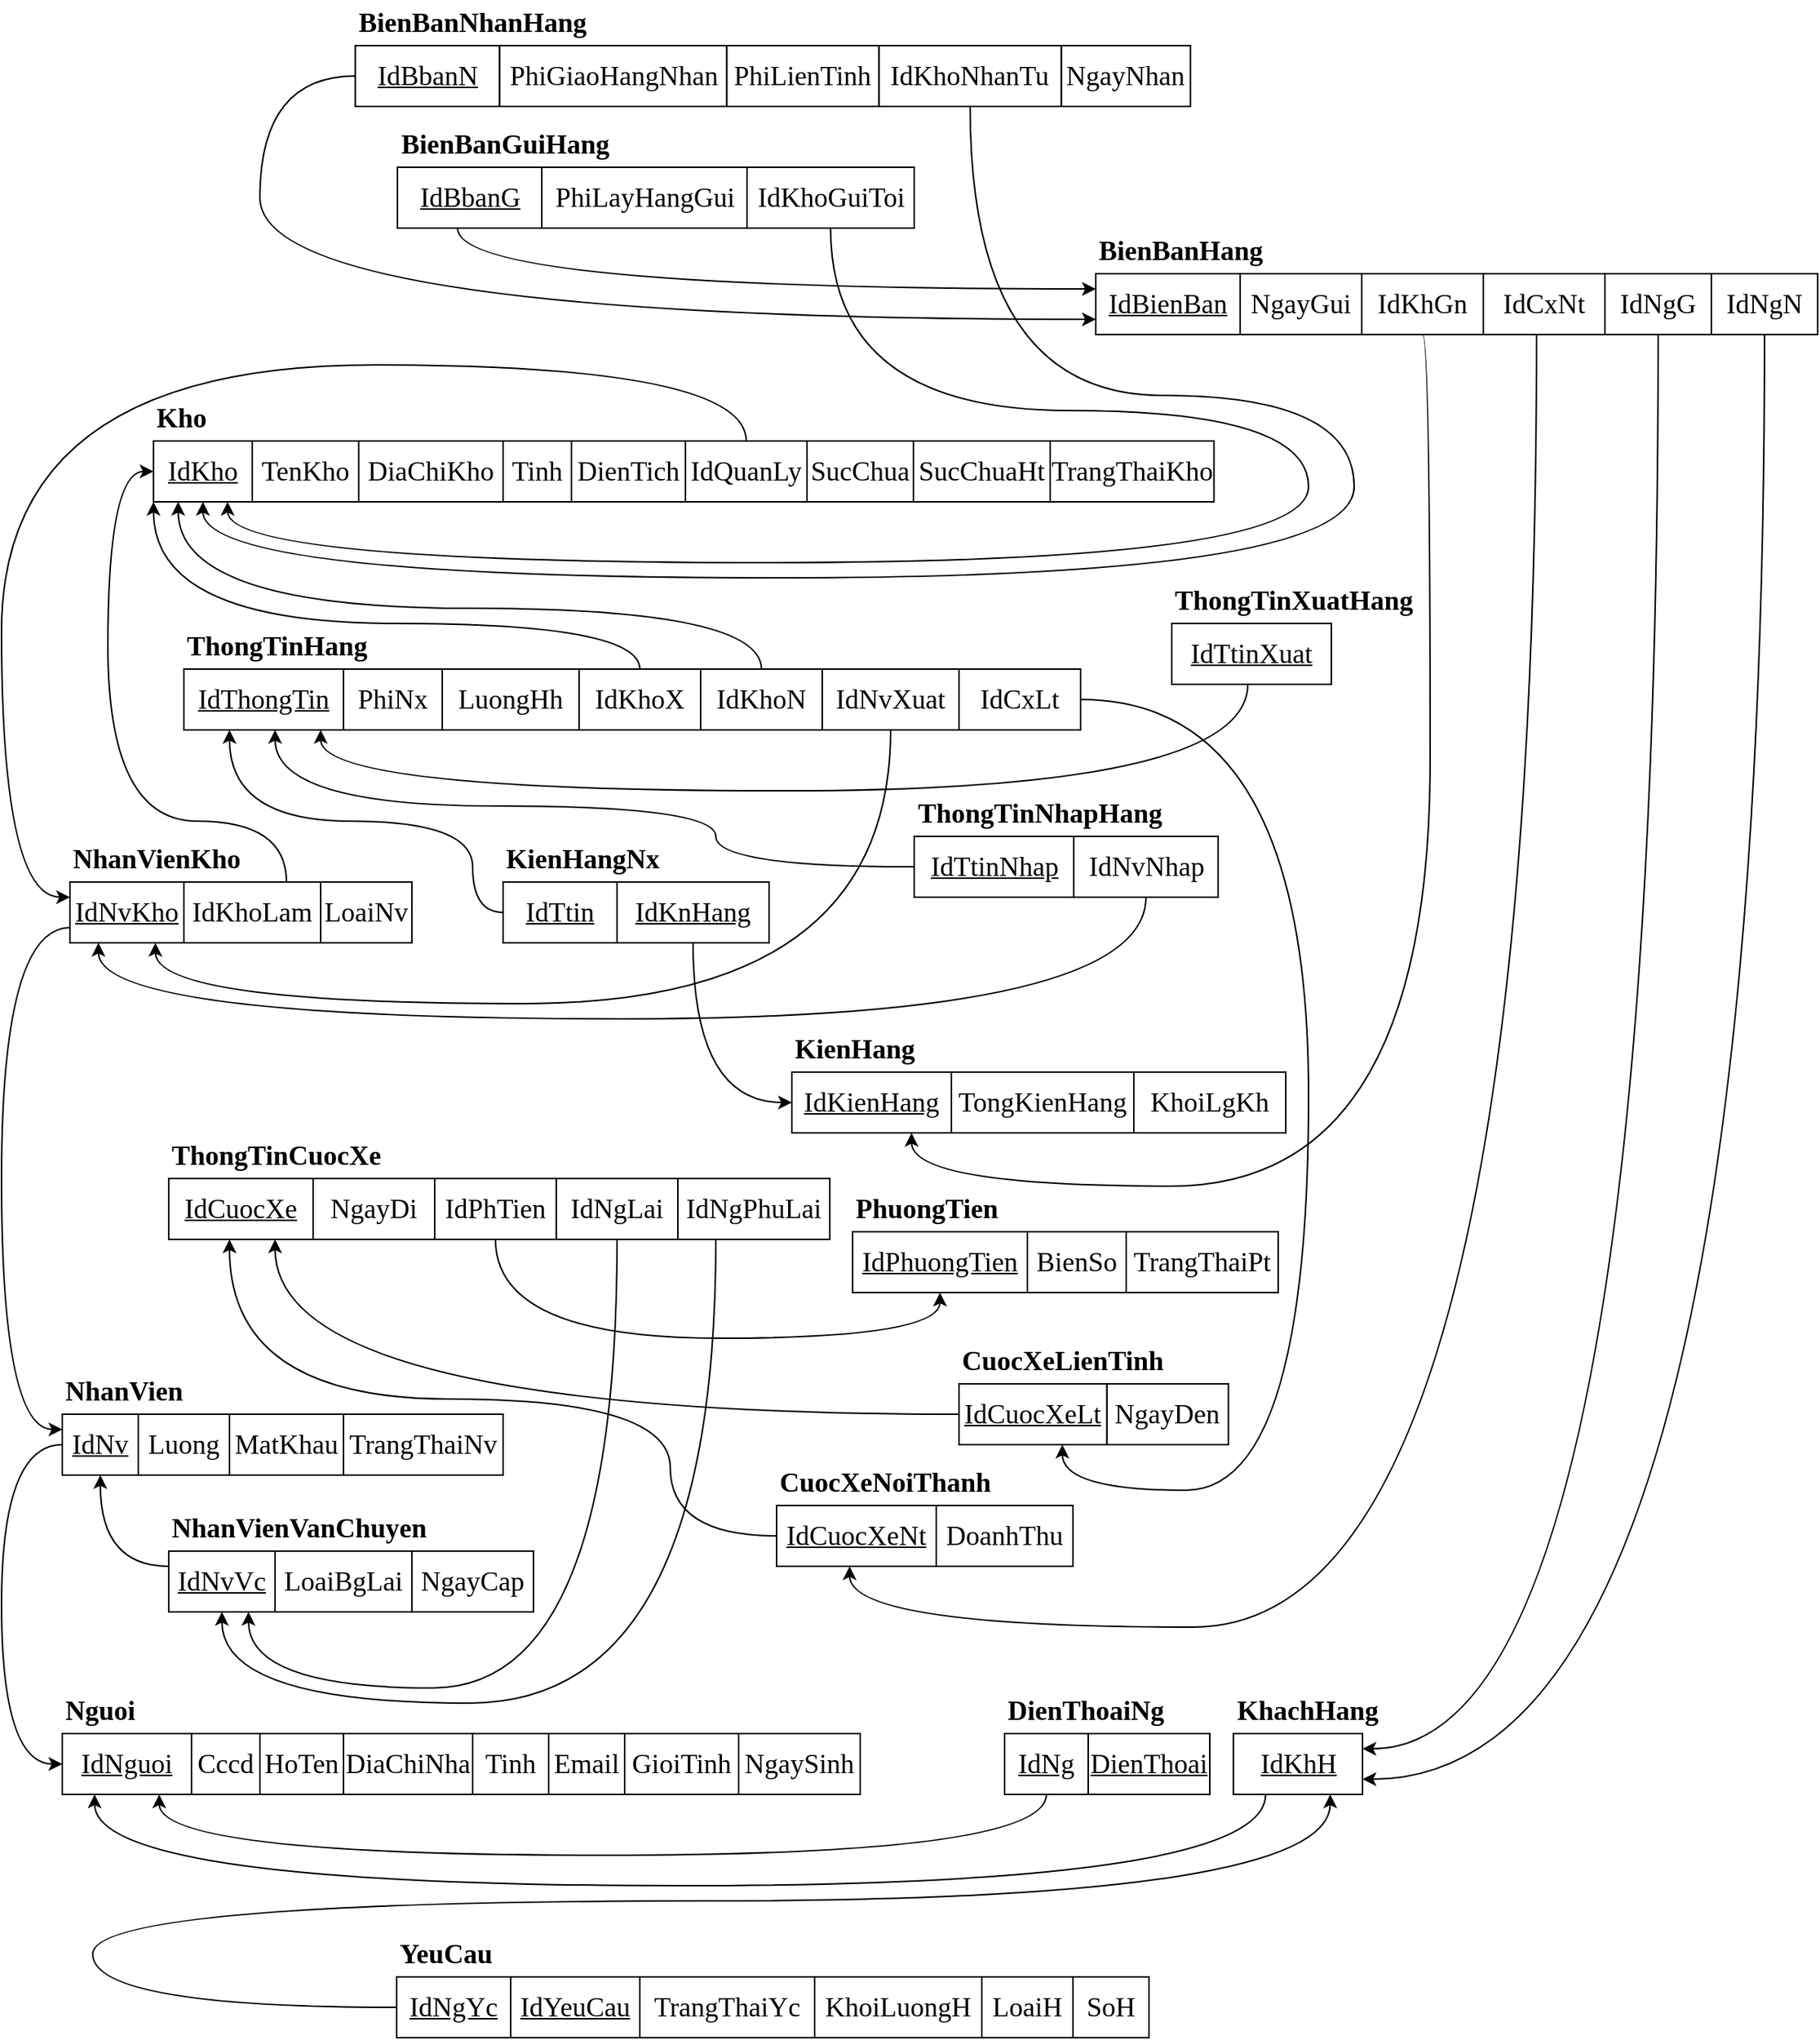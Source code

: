<mxfile version="13.9.9" type="device"><diagram id="0MeKRXljmiEmmWWkS0ga" name="Page-1"><mxGraphModel dx="1902" dy="1747" grid="1" gridSize="10" guides="1" tooltips="1" connect="1" arrows="1" fold="1" page="1" pageScale="1" pageWidth="850" pageHeight="1100" math="0" shadow="0"><root><mxCell id="0"/><mxCell id="1" parent="0"/><mxCell id="jHR1M_GX5gelSpeZ90re-115" style="edgeStyle=orthogonalEdgeStyle;curved=1;rounded=0;orthogonalLoop=1;jettySize=auto;html=1;entryX=0;entryY=1;entryDx=0;entryDy=0;fontFamily=Times New Roman;fontSize=18;" parent="1" source="Xg8bgMSs_ddoiKpxAGM7-32" target="jHR1M_GX5gelSpeZ90re-2" edge="1"><mxGeometry relative="1" as="geometry"><Array as="points"><mxPoint x="-380" y="280"/><mxPoint x="-700" y="280"/></Array></mxGeometry></mxCell><mxCell id="jHR1M_GX5gelSpeZ90re-116" style="edgeStyle=orthogonalEdgeStyle;curved=1;rounded=0;orthogonalLoop=1;jettySize=auto;html=1;entryX=0.25;entryY=1;entryDx=0;entryDy=0;fontFamily=Times New Roman;fontSize=18;" parent="1" source="Xg8bgMSs_ddoiKpxAGM7-34" target="jHR1M_GX5gelSpeZ90re-2" edge="1"><mxGeometry relative="1" as="geometry"><Array as="points"><mxPoint x="-300" y="270"/><mxPoint x="-684" y="270"/></Array></mxGeometry></mxCell><mxCell id="jHR1M_GX5gelSpeZ90re-147" style="edgeStyle=orthogonalEdgeStyle;curved=1;rounded=0;orthogonalLoop=1;jettySize=auto;html=1;exitX=0.5;exitY=1;exitDx=0;exitDy=0;entryX=0.5;entryY=1;entryDx=0;entryDy=0;fontFamily=Times New Roman;fontSize=18;" parent="1" source="jHR1M_GX5gelSpeZ90re-32" target="jHR1M_GX5gelSpeZ90re-36" edge="1"><mxGeometry relative="1" as="geometry"><Array as="points"><mxPoint x="-475" y="750"/><mxPoint x="-182" y="750"/></Array></mxGeometry></mxCell><mxCell id="jHR1M_GX5gelSpeZ90re-148" style="edgeStyle=orthogonalEdgeStyle;curved=1;rounded=0;orthogonalLoop=1;jettySize=auto;html=1;exitX=0.5;exitY=1;exitDx=0;exitDy=0;entryX=0.75;entryY=1;entryDx=0;entryDy=0;fontFamily=Times New Roman;fontSize=18;" parent="1" source="jHR1M_GX5gelSpeZ90re-33" target="jHR1M_GX5gelSpeZ90re-65" edge="1"><mxGeometry relative="1" as="geometry"><Array as="points"><mxPoint x="-395" y="980"/><mxPoint x="-637" y="980"/></Array></mxGeometry></mxCell><mxCell id="jHR1M_GX5gelSpeZ90re-150" style="edgeStyle=orthogonalEdgeStyle;curved=1;rounded=0;orthogonalLoop=1;jettySize=auto;html=1;exitX=0.25;exitY=1;exitDx=0;exitDy=0;entryX=0.5;entryY=1;entryDx=0;entryDy=0;fontFamily=Times New Roman;fontSize=18;" parent="1" source="jHR1M_GX5gelSpeZ90re-35" target="jHR1M_GX5gelSpeZ90re-65" edge="1"><mxGeometry relative="1" as="geometry"><Array as="points"><mxPoint x="-330" y="990"/><mxPoint x="-655" y="990"/></Array></mxGeometry></mxCell><mxCell id="jHR1M_GX5gelSpeZ90re-114" style="edgeStyle=orthogonalEdgeStyle;curved=1;rounded=0;orthogonalLoop=1;jettySize=auto;html=1;exitX=0.25;exitY=1;exitDx=0;exitDy=0;entryX=0.25;entryY=1;entryDx=0;entryDy=0;fontFamily=Times New Roman;fontSize=18;" parent="1" source="jHR1M_GX5gelSpeZ90re-51" target="jHR1M_GX5gelSpeZ90re-43" edge="1"><mxGeometry relative="1" as="geometry"><Array as="points"><mxPoint x="32" y="1110"/><mxPoint x="-739" y="1110"/></Array></mxGeometry></mxCell><mxCell id="jHR1M_GX5gelSpeZ90re-113" style="edgeStyle=orthogonalEdgeStyle;curved=1;rounded=0;orthogonalLoop=1;jettySize=auto;html=1;exitX=0;exitY=0.5;exitDx=0;exitDy=0;entryX=0;entryY=0.5;entryDx=0;entryDy=0;fontFamily=Times New Roman;fontSize=18;" parent="1" source="jHR1M_GX5gelSpeZ90re-58" target="jHR1M_GX5gelSpeZ90re-43" edge="1"><mxGeometry relative="1" as="geometry"><Array as="points"><mxPoint x="-800" y="820"/><mxPoint x="-800" y="1030"/></Array></mxGeometry></mxCell><mxCell id="jHR1M_GX5gelSpeZ90re-112" style="edgeStyle=orthogonalEdgeStyle;curved=1;rounded=0;orthogonalLoop=1;jettySize=auto;html=1;exitX=0;exitY=0.25;exitDx=0;exitDy=0;entryX=0.5;entryY=1;entryDx=0;entryDy=0;fontFamily=Times New Roman;fontSize=18;" parent="1" source="jHR1M_GX5gelSpeZ90re-65" target="jHR1M_GX5gelSpeZ90re-58" edge="1"><mxGeometry relative="1" as="geometry"/></mxCell><mxCell id="jHR1M_GX5gelSpeZ90re-111" style="edgeStyle=orthogonalEdgeStyle;curved=1;rounded=0;orthogonalLoop=1;jettySize=auto;html=1;exitX=0;exitY=0.75;exitDx=0;exitDy=0;entryX=0;entryY=0.25;entryDx=0;entryDy=0;fontFamily=Times New Roman;fontSize=18;" parent="1" source="jHR1M_GX5gelSpeZ90re-72" target="jHR1M_GX5gelSpeZ90re-58" edge="1"><mxGeometry relative="1" as="geometry"><Array as="points"><mxPoint x="-800" y="480"/><mxPoint x="-800" y="810"/></Array></mxGeometry></mxCell><mxCell id="jHR1M_GX5gelSpeZ90re-132" style="edgeStyle=orthogonalEdgeStyle;curved=1;rounded=0;orthogonalLoop=1;jettySize=auto;html=1;exitX=0.75;exitY=0;exitDx=0;exitDy=0;entryX=0;entryY=0.5;entryDx=0;entryDy=0;fontFamily=Times New Roman;fontSize=18;" parent="1" source="jHR1M_GX5gelSpeZ90re-73" target="jHR1M_GX5gelSpeZ90re-2" edge="1"><mxGeometry relative="1" as="geometry"><Array as="points"><mxPoint x="-612" y="410"/><mxPoint x="-730" y="410"/><mxPoint x="-730" y="180"/></Array></mxGeometry></mxCell><mxCell id="jHR1M_GX5gelSpeZ90re-110" style="edgeStyle=orthogonalEdgeStyle;curved=1;rounded=0;orthogonalLoop=1;jettySize=auto;html=1;fontFamily=Times New Roman;fontSize=18;" parent="1" source="jHR1M_GX5gelSpeZ90re-79" target="jHR1M_GX5gelSpeZ90re-29" edge="1"><mxGeometry relative="1" as="geometry"><Array as="points"><mxPoint x="-620" y="800"/></Array></mxGeometry></mxCell><mxCell id="jHR1M_GX5gelSpeZ90re-109" style="edgeStyle=orthogonalEdgeStyle;curved=1;rounded=0;orthogonalLoop=1;jettySize=auto;html=1;fontFamily=Times New Roman;fontSize=18;" parent="1" source="jHR1M_GX5gelSpeZ90re-86" target="jHR1M_GX5gelSpeZ90re-29" edge="1"><mxGeometry relative="1" as="geometry"><Array as="points"><mxPoint x="-360" y="880"/><mxPoint x="-360" y="790"/><mxPoint x="-650" y="790"/></Array><mxPoint x="-300" y="850" as="sourcePoint"/></mxGeometry></mxCell><mxCell id="jHR1M_GX5gelSpeZ90re-107" style="edgeStyle=orthogonalEdgeStyle;rounded=0;orthogonalLoop=1;jettySize=auto;html=1;entryX=0.75;entryY=1;entryDx=0;entryDy=0;fontFamily=Times New Roman;fontSize=18;exitX=0;exitY=0.5;exitDx=0;exitDy=0;curved=1;" parent="1" source="jHR1M_GX5gelSpeZ90re-93" target="jHR1M_GX5gelSpeZ90re-51" edge="1"><mxGeometry relative="1" as="geometry"><Array as="points"><mxPoint x="-740" y="1190"/><mxPoint x="-740" y="1120"/><mxPoint x="74" y="1120"/></Array></mxGeometry></mxCell><mxCell id="jHR1M_GX5gelSpeZ90re-119" style="edgeStyle=orthogonalEdgeStyle;curved=1;rounded=0;orthogonalLoop=1;jettySize=auto;html=1;fontFamily=Times New Roman;fontSize=18;entryX=0.75;entryY=1;entryDx=0;entryDy=0;" parent="1" source="Xg8bgMSs_ddoiKpxAGM7-35" target="jHR1M_GX5gelSpeZ90re-72" edge="1"><mxGeometry relative="1" as="geometry"><mxPoint x="-680" y="1340" as="targetPoint"/><Array as="points"><mxPoint x="-215" y="530"/><mxPoint x="-699" y="530"/></Array></mxGeometry></mxCell><mxCell id="jHR1M_GX5gelSpeZ90re-120" style="edgeStyle=orthogonalEdgeStyle;curved=1;rounded=0;orthogonalLoop=1;jettySize=auto;html=1;entryX=0.25;entryY=1;entryDx=0;entryDy=0;fontFamily=Times New Roman;fontSize=18;" parent="1" source="Xg8bgMSs_ddoiKpxAGM7-45" target="jHR1M_GX5gelSpeZ90re-72" edge="1"><mxGeometry relative="1" as="geometry"><Array as="points"><mxPoint x="-47" y="540"/><mxPoint x="-736" y="540"/></Array></mxGeometry></mxCell><mxCell id="jHR1M_GX5gelSpeZ90re-124" style="edgeStyle=orthogonalEdgeStyle;curved=1;rounded=0;orthogonalLoop=1;jettySize=auto;html=1;fontFamily=Times New Roman;fontSize=18;" parent="1" source="Xg8bgMSs_ddoiKpxAGM7-37" target="jHR1M_GX5gelSpeZ90re-79" edge="1"><mxGeometry relative="1" as="geometry"><Array as="points"><mxPoint x="60" y="330"/><mxPoint x="60" y="850"/><mxPoint x="-102" y="850"/></Array></mxGeometry></mxCell><mxCell id="jHR1M_GX5gelSpeZ90re-130" style="edgeStyle=orthogonalEdgeStyle;rounded=0;orthogonalLoop=1;jettySize=auto;html=1;entryX=0;entryY=0.25;entryDx=0;entryDy=0;fontFamily=Times New Roman;fontSize=18;curved=1;exitX=0.5;exitY=0;exitDx=0;exitDy=0;" parent="1" source="jHR1M_GX5gelSpeZ90re-129" target="jHR1M_GX5gelSpeZ90re-72" edge="1"><mxGeometry relative="1" as="geometry"><Array as="points"><mxPoint x="-310" y="110"/><mxPoint x="-800" y="110"/><mxPoint x="-800" y="460"/></Array></mxGeometry></mxCell><mxCell id="jHR1M_GX5gelSpeZ90re-135" style="edgeStyle=orthogonalEdgeStyle;curved=1;rounded=0;orthogonalLoop=1;jettySize=auto;html=1;entryX=0.75;entryY=1;entryDx=0;entryDy=0;fontFamily=Times New Roman;fontSize=18;" parent="1" source="Xg8bgMSs_ddoiKpxAGM7-9" target="jHR1M_GX5gelSpeZ90re-2" edge="1"><mxGeometry relative="1" as="geometry"><Array as="points"><mxPoint x="-254" y="140"/><mxPoint x="60" y="140"/><mxPoint x="60" y="240"/><mxPoint x="-651" y="240"/></Array><mxPoint x="-130" y="80" as="sourcePoint"/></mxGeometry></mxCell><mxCell id="jHR1M_GX5gelSpeZ90re-136" style="edgeStyle=orthogonalEdgeStyle;curved=1;rounded=0;orthogonalLoop=1;jettySize=auto;html=1;entryX=0.5;entryY=1;entryDx=0;entryDy=0;fontFamily=Times New Roman;fontSize=18;" parent="1" source="Xg8bgMSs_ddoiKpxAGM7-19" target="jHR1M_GX5gelSpeZ90re-2" edge="1"><mxGeometry relative="1" as="geometry"><Array as="points"><mxPoint x="-163" y="130"/><mxPoint x="90" y="130"/><mxPoint x="90" y="250"/><mxPoint x="-667" y="250"/></Array><mxPoint x="-15" y="80" as="sourcePoint"/></mxGeometry></mxCell><mxCell id="jHR1M_GX5gelSpeZ90re-141" style="edgeStyle=orthogonalEdgeStyle;curved=1;rounded=0;orthogonalLoop=1;jettySize=auto;html=1;entryX=1;entryY=0.25;entryDx=0;entryDy=0;fontFamily=Times New Roman;fontSize=18;" parent="1" source="jHR1M_GX5gelSpeZ90re-137" target="jHR1M_GX5gelSpeZ90re-51" edge="1"><mxGeometry relative="1" as="geometry"><Array as="points"><mxPoint x="290" y="1020"/></Array></mxGeometry></mxCell><mxCell id="jHR1M_GX5gelSpeZ90re-142" style="edgeStyle=orthogonalEdgeStyle;curved=1;rounded=0;orthogonalLoop=1;jettySize=auto;html=1;entryX=1;entryY=0.75;entryDx=0;entryDy=0;fontFamily=Times New Roman;fontSize=18;" parent="1" source="jHR1M_GX5gelSpeZ90re-138" target="jHR1M_GX5gelSpeZ90re-51" edge="1"><mxGeometry relative="1" as="geometry"><Array as="points"><mxPoint x="360" y="1040"/></Array></mxGeometry></mxCell><mxCell id="jHR1M_GX5gelSpeZ90re-143" style="edgeStyle=orthogonalEdgeStyle;curved=1;rounded=0;orthogonalLoop=1;jettySize=auto;html=1;entryX=0.75;entryY=1;entryDx=0;entryDy=0;fontFamily=Times New Roman;fontSize=18;exitX=0.5;exitY=1;exitDx=0;exitDy=0;" parent="1" source="jHR1M_GX5gelSpeZ90re-140" target="jHR1M_GX5gelSpeZ90re-22" edge="1"><mxGeometry relative="1" as="geometry"><Array as="points"><mxPoint x="140" y="90"/><mxPoint x="140" y="650"/><mxPoint x="-201" y="650"/></Array></mxGeometry></mxCell><mxCell id="jHR1M_GX5gelSpeZ90re-145" style="edgeStyle=orthogonalEdgeStyle;curved=1;rounded=0;orthogonalLoop=1;jettySize=auto;html=1;fontFamily=Times New Roman;fontSize=18;" parent="1" source="jHR1M_GX5gelSpeZ90re-144" target="jHR1M_GX5gelSpeZ90re-86" edge="1"><mxGeometry relative="1" as="geometry"><Array as="points"><mxPoint x="210" y="940"/><mxPoint x="-242" y="940"/></Array></mxGeometry></mxCell><mxCell id="jHR1M_GX5gelSpeZ90re-154" value="" style="group" parent="1" vertex="1" connectable="0"><mxGeometry x="10.5" y="980" width="110" height="70" as="geometry"/></mxCell><mxCell id="jHR1M_GX5gelSpeZ90re-51" value="IdKhH" style="rounded=0;whiteSpace=wrap;html=1;fontFamily=Times New Roman;fontSize=18;fontStyle=4" parent="jHR1M_GX5gelSpeZ90re-154" vertex="1"><mxGeometry y="30" width="85" height="40" as="geometry"/></mxCell><mxCell id="jHR1M_GX5gelSpeZ90re-56" value="KhachHang" style="text;html=1;align=left;verticalAlign=middle;resizable=0;points=[];autosize=1;fontSize=18;fontFamily=Times New Roman;fontStyle=1" parent="jHR1M_GX5gelSpeZ90re-154" vertex="1"><mxGeometry width="110" height="30" as="geometry"/></mxCell><mxCell id="jHR1M_GX5gelSpeZ90re-157" value="" style="group" parent="1" vertex="1" connectable="0"><mxGeometry x="-540" y="1140" width="495" height="70" as="geometry"/></mxCell><mxCell id="jHR1M_GX5gelSpeZ90re-93" value="IdNgYc" style="rounded=0;whiteSpace=wrap;html=1;fontFamily=Times New Roman;fontSize=18;fontStyle=4" parent="jHR1M_GX5gelSpeZ90re-157" vertex="1"><mxGeometry y="30" width="75" height="40" as="geometry"/></mxCell><mxCell id="jHR1M_GX5gelSpeZ90re-94" value="IdYeuCau" style="rounded=0;whiteSpace=wrap;html=1;fontFamily=Times New Roman;fontSize=18;fontStyle=4" parent="jHR1M_GX5gelSpeZ90re-157" vertex="1"><mxGeometry x="75" y="30" width="85" height="40" as="geometry"/></mxCell><mxCell id="jHR1M_GX5gelSpeZ90re-95" value="TrangThaiYc" style="rounded=0;whiteSpace=wrap;html=1;fontFamily=Times New Roman;fontSize=18;" parent="jHR1M_GX5gelSpeZ90re-157" vertex="1"><mxGeometry x="160" y="30" width="115" height="40" as="geometry"/></mxCell><mxCell id="jHR1M_GX5gelSpeZ90re-96" value="KhoiLuongH" style="rounded=0;whiteSpace=wrap;html=1;fontFamily=Times New Roman;fontSize=18;" parent="jHR1M_GX5gelSpeZ90re-157" vertex="1"><mxGeometry x="275" y="30" width="110" height="40" as="geometry"/></mxCell><mxCell id="jHR1M_GX5gelSpeZ90re-97" value="LoaiH" style="rounded=0;whiteSpace=wrap;html=1;fontFamily=Times New Roman;fontSize=18;" parent="jHR1M_GX5gelSpeZ90re-157" vertex="1"><mxGeometry x="385" y="30" width="60" height="40" as="geometry"/></mxCell><mxCell id="jHR1M_GX5gelSpeZ90re-98" value="YeuCau" style="text;html=1;align=left;verticalAlign=middle;resizable=0;points=[];autosize=1;fontSize=18;fontFamily=Times New Roman;fontStyle=1" parent="jHR1M_GX5gelSpeZ90re-157" vertex="1"><mxGeometry width="80" height="30" as="geometry"/></mxCell><mxCell id="jHR1M_GX5gelSpeZ90re-99" value="SoH" style="rounded=0;whiteSpace=wrap;html=1;fontFamily=Times New Roman;fontSize=18;" parent="jHR1M_GX5gelSpeZ90re-157" vertex="1"><mxGeometry x="445" y="30" width="50" height="40" as="geometry"/></mxCell><mxCell id="jHR1M_GX5gelSpeZ90re-168" value="" style="group" parent="1" vertex="1" connectable="0"><mxGeometry x="-280" y="545" width="325" height="70" as="geometry"/></mxCell><mxCell id="jHR1M_GX5gelSpeZ90re-22" value="IdKienHang" style="rounded=0;whiteSpace=wrap;html=1;fontFamily=Times New Roman;fontSize=18;fontStyle=4" parent="jHR1M_GX5gelSpeZ90re-168" vertex="1"><mxGeometry y="30" width="105" height="40" as="geometry"/></mxCell><mxCell id="jHR1M_GX5gelSpeZ90re-23" value="TongKienHang" style="rounded=0;whiteSpace=wrap;html=1;fontFamily=Times New Roman;fontSize=18;" parent="jHR1M_GX5gelSpeZ90re-168" vertex="1"><mxGeometry x="105" y="30" width="120" height="40" as="geometry"/></mxCell><mxCell id="jHR1M_GX5gelSpeZ90re-24" value="KhoiLgKh" style="rounded=0;whiteSpace=wrap;html=1;fontFamily=Times New Roman;fontSize=18;" parent="jHR1M_GX5gelSpeZ90re-168" vertex="1"><mxGeometry x="225" y="30" width="100" height="40" as="geometry"/></mxCell><mxCell id="jHR1M_GX5gelSpeZ90re-27" value="KienHang" style="text;html=1;align=left;verticalAlign=middle;resizable=0;points=[];autosize=1;fontSize=18;fontFamily=Times New Roman;fontStyle=1" parent="jHR1M_GX5gelSpeZ90re-168" vertex="1"><mxGeometry width="90" height="30" as="geometry"/></mxCell><mxCell id="jHR1M_GX5gelSpeZ90re-170" value="" style="group;fontStyle=0" parent="1" vertex="1" connectable="0"><mxGeometry x="-470" y="420" width="175" height="70" as="geometry"/></mxCell><mxCell id="jHR1M_GX5gelSpeZ90re-171" value="IdTtin" style="rounded=0;whiteSpace=wrap;html=1;fontFamily=Times New Roman;fontSize=18;fontStyle=4" parent="jHR1M_GX5gelSpeZ90re-170" vertex="1"><mxGeometry y="30" width="75" height="40" as="geometry"/></mxCell><mxCell id="jHR1M_GX5gelSpeZ90re-172" value="IdKnHang" style="rounded=0;whiteSpace=wrap;html=1;fontFamily=Times New Roman;fontSize=18;fontStyle=4" parent="jHR1M_GX5gelSpeZ90re-170" vertex="1"><mxGeometry x="75" y="30" width="100" height="40" as="geometry"/></mxCell><mxCell id="jHR1M_GX5gelSpeZ90re-173" value="KienHangNx" style="text;html=1;align=left;verticalAlign=middle;resizable=0;points=[];autosize=1;fontSize=18;fontFamily=Times New Roman;fontStyle=1" parent="jHR1M_GX5gelSpeZ90re-170" vertex="1"><mxGeometry width="120" height="30" as="geometry"/></mxCell><mxCell id="jHR1M_GX5gelSpeZ90re-174" style="edgeStyle=orthogonalEdgeStyle;curved=1;rounded=0;orthogonalLoop=1;jettySize=auto;html=1;exitX=0;exitY=0.5;exitDx=0;exitDy=0;fontFamily=Times New Roman;fontSize=18;" parent="1" source="jHR1M_GX5gelSpeZ90re-171" target="Xg8bgMSs_ddoiKpxAGM7-28" edge="1"><mxGeometry relative="1" as="geometry"><Array as="points"><mxPoint x="-490" y="470"/><mxPoint x="-490" y="410"/><mxPoint x="-650" y="410"/></Array></mxGeometry></mxCell><mxCell id="jHR1M_GX5gelSpeZ90re-175" style="edgeStyle=orthogonalEdgeStyle;curved=1;rounded=0;orthogonalLoop=1;jettySize=auto;html=1;exitX=0.5;exitY=1;exitDx=0;exitDy=0;entryX=0;entryY=0.5;entryDx=0;entryDy=0;fontFamily=Times New Roman;fontSize=18;" parent="1" source="jHR1M_GX5gelSpeZ90re-172" target="jHR1M_GX5gelSpeZ90re-22" edge="1"><mxGeometry relative="1" as="geometry"><Array as="points"><mxPoint x="-345" y="595"/></Array></mxGeometry></mxCell><mxCell id="jHR1M_GX5gelSpeZ90re-180" style="edgeStyle=orthogonalEdgeStyle;curved=1;rounded=0;orthogonalLoop=1;jettySize=auto;html=1;exitX=0.5;exitY=1;exitDx=0;exitDy=0;entryX=0.75;entryY=1;entryDx=0;entryDy=0;fontFamily=Times New Roman;fontSize=18;" parent="1" source="jHR1M_GX5gelSpeZ90re-177" target="jHR1M_GX5gelSpeZ90re-43" edge="1"><mxGeometry relative="1" as="geometry"><Array as="points"><mxPoint x="-112" y="1090"/><mxPoint x="-696" y="1090"/></Array></mxGeometry></mxCell><mxCell id="Xg8bgMSs_ddoiKpxAGM7-21" value="" style="group" parent="1" vertex="1" connectable="0"><mxGeometry x="-539.5" y="-50" width="340" height="70" as="geometry"/></mxCell><mxCell id="Xg8bgMSs_ddoiKpxAGM7-2" value="IdBbanG" style="rounded=0;whiteSpace=wrap;html=1;fontFamily=Times New Roman;fontSize=18;fontStyle=4" parent="Xg8bgMSs_ddoiKpxAGM7-21" vertex="1"><mxGeometry y="30" width="95" height="40" as="geometry"/></mxCell><mxCell id="Xg8bgMSs_ddoiKpxAGM7-6" value="PhiLayHangGui" style="rounded=0;whiteSpace=wrap;html=1;fontFamily=Times New Roman;fontSize=18;" parent="Xg8bgMSs_ddoiKpxAGM7-21" vertex="1"><mxGeometry x="95" y="30" width="135" height="40" as="geometry"/></mxCell><mxCell id="Xg8bgMSs_ddoiKpxAGM7-7" value="BienBanGuiHang" style="text;html=1;align=left;verticalAlign=middle;resizable=0;points=[];autosize=1;fontSize=18;fontFamily=Times New Roman;fontStyle=1" parent="Xg8bgMSs_ddoiKpxAGM7-21" vertex="1"><mxGeometry width="150" height="30" as="geometry"/></mxCell><mxCell id="Xg8bgMSs_ddoiKpxAGM7-9" value="IdKhoGuiToi" style="rounded=0;whiteSpace=wrap;html=1;fontFamily=Times New Roman;fontSize=18;" parent="Xg8bgMSs_ddoiKpxAGM7-21" vertex="1"><mxGeometry x="230" y="30" width="110" height="40" as="geometry"/></mxCell><mxCell id="Xg8bgMSs_ddoiKpxAGM7-23" value="" style="group" parent="1" vertex="1" connectable="0"><mxGeometry x="-567.25" y="-130" width="549.5" height="70" as="geometry"/></mxCell><mxCell id="eonfDPdsqSo2DWaE-vj0-1" value="NgayNhan" style="rounded=0;whiteSpace=wrap;html=1;fontFamily=Times New Roman;fontSize=18;" parent="Xg8bgMSs_ddoiKpxAGM7-23" vertex="1"><mxGeometry x="464.5" y="30" width="85" height="40" as="geometry"/></mxCell><mxCell id="Xg8bgMSs_ddoiKpxAGM7-16" value="IdBbanN" style="rounded=0;whiteSpace=wrap;html=1;fontFamily=Times New Roman;fontSize=18;fontStyle=4" parent="Xg8bgMSs_ddoiKpxAGM7-23" vertex="1"><mxGeometry y="30" width="95" height="40" as="geometry"/></mxCell><mxCell id="Xg8bgMSs_ddoiKpxAGM7-17" value="PhiGiaoHangNhan" style="rounded=0;whiteSpace=wrap;html=1;fontFamily=Times New Roman;fontSize=18;" parent="Xg8bgMSs_ddoiKpxAGM7-23" vertex="1"><mxGeometry x="95" y="30" width="149.5" height="40" as="geometry"/></mxCell><mxCell id="Xg8bgMSs_ddoiKpxAGM7-18" value="BienBanNhanHang" style="text;html=1;align=left;verticalAlign=middle;resizable=0;points=[];autosize=1;fontSize=18;fontFamily=Times New Roman;fontStyle=1" parent="Xg8bgMSs_ddoiKpxAGM7-23" vertex="1"><mxGeometry width="170" height="30" as="geometry"/></mxCell><mxCell id="Xg8bgMSs_ddoiKpxAGM7-19" value="IdKhoNhanTu" style="rounded=0;whiteSpace=wrap;html=1;fontFamily=Times New Roman;fontSize=18;" parent="Xg8bgMSs_ddoiKpxAGM7-23" vertex="1"><mxGeometry x="344.5" y="30" width="120" height="40" as="geometry"/></mxCell><mxCell id="Xg8bgMSs_ddoiKpxAGM7-20" value="PhiLienTinh" style="rounded=0;whiteSpace=wrap;html=1;fontFamily=Times New Roman;fontSize=18;" parent="Xg8bgMSs_ddoiKpxAGM7-23" vertex="1"><mxGeometry x="244.5" y="30" width="100" height="40" as="geometry"/></mxCell><mxCell id="Xg8bgMSs_ddoiKpxAGM7-25" style="edgeStyle=orthogonalEdgeStyle;rounded=0;orthogonalLoop=1;jettySize=auto;html=1;curved=1;" parent="1" source="Xg8bgMSs_ddoiKpxAGM7-2" target="jHR1M_GX5gelSpeZ90re-8" edge="1"><mxGeometry relative="1" as="geometry"><Array as="points"><mxPoint x="-500" y="60"/></Array></mxGeometry></mxCell><mxCell id="Xg8bgMSs_ddoiKpxAGM7-26" style="edgeStyle=orthogonalEdgeStyle;curved=1;rounded=0;orthogonalLoop=1;jettySize=auto;html=1;" parent="1" source="Xg8bgMSs_ddoiKpxAGM7-16" target="jHR1M_GX5gelSpeZ90re-8" edge="1"><mxGeometry relative="1" as="geometry"><Array as="points"><mxPoint x="-630" y="-80"/><mxPoint x="-630" y="80"/></Array></mxGeometry></mxCell><mxCell id="Xg8bgMSs_ddoiKpxAGM7-50" value="" style="group" parent="1" vertex="1" connectable="0"><mxGeometry x="-30" y="250" width="170" height="70" as="geometry"/></mxCell><mxCell id="Xg8bgMSs_ddoiKpxAGM7-47" value="IdTtinXuat" style="rounded=0;whiteSpace=wrap;html=1;fontFamily=Times New Roman;fontSize=18;fontStyle=4" parent="Xg8bgMSs_ddoiKpxAGM7-50" vertex="1"><mxGeometry y="30" width="105" height="40" as="geometry"/></mxCell><mxCell id="Xg8bgMSs_ddoiKpxAGM7-48" value="ThongTinXuatHang" style="text;html=1;align=left;verticalAlign=middle;resizable=0;points=[];autosize=1;fontSize=18;fontFamily=Times New Roman;fontStyle=1" parent="Xg8bgMSs_ddoiKpxAGM7-50" vertex="1"><mxGeometry width="170" height="30" as="geometry"/></mxCell><mxCell id="Xg8bgMSs_ddoiKpxAGM7-53" style="edgeStyle=orthogonalEdgeStyle;curved=1;rounded=0;orthogonalLoop=1;jettySize=auto;html=1;exitX=0;exitY=0.5;exitDx=0;exitDy=0;" parent="1" source="Xg8bgMSs_ddoiKpxAGM7-38" target="Xg8bgMSs_ddoiKpxAGM7-28" edge="1"><mxGeometry relative="1" as="geometry"><mxPoint x="-210" y="440" as="sourcePoint"/><Array as="points"><mxPoint x="-330" y="440"/><mxPoint x="-330" y="400"/><mxPoint x="-620" y="400"/></Array></mxGeometry></mxCell><mxCell id="Xg8bgMSs_ddoiKpxAGM7-54" style="edgeStyle=orthogonalEdgeStyle;curved=1;rounded=0;orthogonalLoop=1;jettySize=auto;html=1;" parent="1" source="Xg8bgMSs_ddoiKpxAGM7-47" target="Xg8bgMSs_ddoiKpxAGM7-28" edge="1"><mxGeometry relative="1" as="geometry"><Array as="points"><mxPoint x="20" y="390"/><mxPoint x="-590" y="390"/></Array></mxGeometry></mxCell><mxCell id="Xg8bgMSs_ddoiKpxAGM7-55" value="" style="group" parent="1" vertex="1" connectable="0"><mxGeometry x="-199.5" y="390" width="200" height="70" as="geometry"/></mxCell><mxCell id="Xg8bgMSs_ddoiKpxAGM7-38" value="IdTtinNhap" style="rounded=0;whiteSpace=wrap;html=1;fontFamily=Times New Roman;fontSize=18;fontStyle=4" parent="Xg8bgMSs_ddoiKpxAGM7-55" vertex="1"><mxGeometry y="30" width="105" height="40" as="geometry"/></mxCell><mxCell id="Xg8bgMSs_ddoiKpxAGM7-42" value="ThongTinNhapHang" style="text;html=1;align=left;verticalAlign=middle;resizable=0;points=[];autosize=1;fontSize=18;fontFamily=Times New Roman;fontStyle=1" parent="Xg8bgMSs_ddoiKpxAGM7-55" vertex="1"><mxGeometry width="180" height="30" as="geometry"/></mxCell><mxCell id="Xg8bgMSs_ddoiKpxAGM7-45" value="IdNvNhap" style="rounded=0;whiteSpace=wrap;html=1;fontFamily=Times New Roman;fontSize=18;" parent="Xg8bgMSs_ddoiKpxAGM7-55" vertex="1"><mxGeometry x="105" y="30" width="95" height="40" as="geometry"/></mxCell><mxCell id="ghQHhB7LnlJ-oXfoJqja-4" value="" style="group" parent="1" vertex="1" connectable="0"><mxGeometry x="-690" y="615" width="435" height="70" as="geometry"/></mxCell><mxCell id="jHR1M_GX5gelSpeZ90re-29" value="IdCuocXe" style="rounded=0;whiteSpace=wrap;html=1;fontFamily=Times New Roman;fontSize=18;fontStyle=4" parent="ghQHhB7LnlJ-oXfoJqja-4" vertex="1"><mxGeometry y="30" width="95" height="40" as="geometry"/></mxCell><mxCell id="jHR1M_GX5gelSpeZ90re-31" value="NgayDi" style="rounded=0;whiteSpace=wrap;html=1;fontFamily=Times New Roman;fontSize=18;" parent="ghQHhB7LnlJ-oXfoJqja-4" vertex="1"><mxGeometry x="95" y="30" width="80" height="40" as="geometry"/></mxCell><mxCell id="jHR1M_GX5gelSpeZ90re-32" value="IdPhTien" style="rounded=0;whiteSpace=wrap;html=1;fontFamily=Times New Roman;fontSize=18;" parent="ghQHhB7LnlJ-oXfoJqja-4" vertex="1"><mxGeometry x="175" y="30" width="80" height="40" as="geometry"/></mxCell><mxCell id="jHR1M_GX5gelSpeZ90re-33" value="IdNgLai" style="rounded=0;whiteSpace=wrap;html=1;fontFamily=Times New Roman;fontSize=18;" parent="ghQHhB7LnlJ-oXfoJqja-4" vertex="1"><mxGeometry x="255" y="30" width="80" height="40" as="geometry"/></mxCell><mxCell id="jHR1M_GX5gelSpeZ90re-34" value="ThongTinCuocXe" style="text;html=1;align=left;verticalAlign=middle;resizable=0;points=[];autosize=1;fontSize=18;fontFamily=Times New Roman;fontStyle=1" parent="ghQHhB7LnlJ-oXfoJqja-4" vertex="1"><mxGeometry width="150" height="30" as="geometry"/></mxCell><mxCell id="jHR1M_GX5gelSpeZ90re-35" value="IdNgPhuLai" style="rounded=0;whiteSpace=wrap;html=1;fontFamily=Times New Roman;fontSize=18;" parent="ghQHhB7LnlJ-oXfoJqja-4" vertex="1"><mxGeometry x="335" y="30" width="100" height="40" as="geometry"/></mxCell><mxCell id="ghQHhB7LnlJ-oXfoJqja-5" value="" style="group" parent="1" vertex="1" connectable="0"><mxGeometry x="-290" y="830" width="195" height="70" as="geometry"/></mxCell><mxCell id="jHR1M_GX5gelSpeZ90re-86" value="IdCuocXeNt" style="rounded=0;whiteSpace=wrap;html=1;fontFamily=Times New Roman;fontSize=18;fontStyle=4" parent="ghQHhB7LnlJ-oXfoJqja-5" vertex="1"><mxGeometry y="30" width="105" height="40" as="geometry"/></mxCell><mxCell id="jHR1M_GX5gelSpeZ90re-87" value="DoanhThu" style="rounded=0;whiteSpace=wrap;html=1;fontFamily=Times New Roman;fontSize=18;" parent="ghQHhB7LnlJ-oXfoJqja-5" vertex="1"><mxGeometry x="105" y="30" width="90" height="40" as="geometry"/></mxCell><mxCell id="jHR1M_GX5gelSpeZ90re-91" value="CuocXeNoiThanh" style="text;html=1;align=left;verticalAlign=middle;resizable=0;points=[];autosize=1;fontSize=18;fontFamily=Times New Roman;fontStyle=1" parent="ghQHhB7LnlJ-oXfoJqja-5" vertex="1"><mxGeometry width="150" height="30" as="geometry"/></mxCell><mxCell id="ghQHhB7LnlJ-oXfoJqja-6" value="" style="group" parent="1" vertex="1" connectable="0"><mxGeometry x="-170" y="750" width="177.25" height="70" as="geometry"/></mxCell><mxCell id="jHR1M_GX5gelSpeZ90re-30" value="NgayDen" style="rounded=0;whiteSpace=wrap;html=1;fontFamily=Times New Roman;fontSize=18;" parent="ghQHhB7LnlJ-oXfoJqja-6" vertex="1"><mxGeometry x="97.25" y="30" width="80" height="40" as="geometry"/></mxCell><mxCell id="jHR1M_GX5gelSpeZ90re-79" value="IdCuocXeLt" style="rounded=0;whiteSpace=wrap;html=1;fontFamily=Times New Roman;fontSize=18;fontStyle=4" parent="ghQHhB7LnlJ-oXfoJqja-6" vertex="1"><mxGeometry y="30" width="97.25" height="40" as="geometry"/></mxCell><mxCell id="jHR1M_GX5gelSpeZ90re-84" value="CuocXeLienTinh" style="text;html=1;align=left;verticalAlign=middle;resizable=0;points=[];autosize=1;fontSize=18;fontFamily=Times New Roman;fontStyle=1" parent="ghQHhB7LnlJ-oXfoJqja-6" vertex="1"><mxGeometry width="150" height="30" as="geometry"/></mxCell><mxCell id="ghQHhB7LnlJ-oXfoJqja-7" value="" style="group" parent="1" vertex="1" connectable="0"><mxGeometry x="-680" y="280" width="590" height="70" as="geometry"/></mxCell><mxCell id="Xg8bgMSs_ddoiKpxAGM7-28" value="IdThongTin" style="rounded=0;whiteSpace=wrap;html=1;fontFamily=Times New Roman;fontSize=18;fontStyle=4" parent="ghQHhB7LnlJ-oXfoJqja-7" vertex="1"><mxGeometry y="30" width="105" height="40" as="geometry"/></mxCell><mxCell id="Xg8bgMSs_ddoiKpxAGM7-30" value="PhiNx" style="rounded=0;whiteSpace=wrap;html=1;fontFamily=Times New Roman;fontSize=18;" parent="ghQHhB7LnlJ-oXfoJqja-7" vertex="1"><mxGeometry x="105" y="30" width="65" height="40" as="geometry"/></mxCell><mxCell id="Xg8bgMSs_ddoiKpxAGM7-31" value="LuongHh" style="rounded=0;whiteSpace=wrap;html=1;fontFamily=Times New Roman;fontSize=18;" parent="ghQHhB7LnlJ-oXfoJqja-7" vertex="1"><mxGeometry x="170" y="30" width="90" height="40" as="geometry"/></mxCell><mxCell id="Xg8bgMSs_ddoiKpxAGM7-32" value="IdKhoX" style="rounded=0;whiteSpace=wrap;html=1;fontFamily=Times New Roman;fontSize=18;" parent="ghQHhB7LnlJ-oXfoJqja-7" vertex="1"><mxGeometry x="260" y="30" width="80" height="40" as="geometry"/></mxCell><mxCell id="Xg8bgMSs_ddoiKpxAGM7-33" value="ThongTinHang" style="text;html=1;align=left;verticalAlign=middle;resizable=0;points=[];autosize=1;fontSize=18;fontFamily=Times New Roman;fontStyle=1" parent="ghQHhB7LnlJ-oXfoJqja-7" vertex="1"><mxGeometry width="130" height="30" as="geometry"/></mxCell><mxCell id="Xg8bgMSs_ddoiKpxAGM7-34" value="IdKhoN" style="rounded=0;whiteSpace=wrap;html=1;fontFamily=Times New Roman;fontSize=18;" parent="ghQHhB7LnlJ-oXfoJqja-7" vertex="1"><mxGeometry x="340" y="30" width="80" height="40" as="geometry"/></mxCell><mxCell id="Xg8bgMSs_ddoiKpxAGM7-35" value="IdNvXuat" style="rounded=0;whiteSpace=wrap;html=1;fontFamily=Times New Roman;fontSize=18;" parent="ghQHhB7LnlJ-oXfoJqja-7" vertex="1"><mxGeometry x="420" y="30" width="90" height="40" as="geometry"/></mxCell><mxCell id="Xg8bgMSs_ddoiKpxAGM7-37" value="IdCxLt" style="rounded=0;whiteSpace=wrap;html=1;fontFamily=Times New Roman;fontSize=18;" parent="ghQHhB7LnlJ-oXfoJqja-7" vertex="1"><mxGeometry x="510" y="30" width="80" height="40" as="geometry"/></mxCell><mxCell id="ghQHhB7LnlJ-oXfoJqja-8" value="" style="group" parent="1" vertex="1" connectable="0"><mxGeometry x="-80" y="20" width="475" height="70" as="geometry"/></mxCell><mxCell id="jHR1M_GX5gelSpeZ90re-8" value="IdBienBan" style="rounded=0;whiteSpace=wrap;html=1;fontFamily=Times New Roman;fontSize=18;fontStyle=4" parent="ghQHhB7LnlJ-oXfoJqja-8" vertex="1"><mxGeometry y="30" width="95" height="40" as="geometry"/></mxCell><mxCell id="jHR1M_GX5gelSpeZ90re-10" value="NgayGui" style="rounded=0;whiteSpace=wrap;html=1;fontFamily=Times New Roman;fontSize=18;" parent="ghQHhB7LnlJ-oXfoJqja-8" vertex="1"><mxGeometry x="95" y="30" width="80" height="40" as="geometry"/></mxCell><mxCell id="jHR1M_GX5gelSpeZ90re-13" value="BienBanHang" style="text;html=1;align=left;verticalAlign=middle;resizable=0;points=[];autosize=1;fontSize=18;fontFamily=Times New Roman;fontStyle=1" parent="ghQHhB7LnlJ-oXfoJqja-8" vertex="1"><mxGeometry width="120" height="30" as="geometry"/></mxCell><mxCell id="jHR1M_GX5gelSpeZ90re-137" value="IdNgG" style="rounded=0;whiteSpace=wrap;html=1;fontFamily=Times New Roman;fontSize=18;" parent="ghQHhB7LnlJ-oXfoJqja-8" vertex="1"><mxGeometry x="335" y="30" width="70" height="40" as="geometry"/></mxCell><mxCell id="jHR1M_GX5gelSpeZ90re-138" value="IdNgN" style="rounded=0;whiteSpace=wrap;html=1;fontFamily=Times New Roman;fontSize=18;" parent="ghQHhB7LnlJ-oXfoJqja-8" vertex="1"><mxGeometry x="405" y="30" width="70" height="40" as="geometry"/></mxCell><mxCell id="jHR1M_GX5gelSpeZ90re-140" value="IdKhGn" style="rounded=0;whiteSpace=wrap;html=1;fontFamily=Times New Roman;fontSize=18;" parent="ghQHhB7LnlJ-oXfoJqja-8" vertex="1"><mxGeometry x="175" y="30" width="80" height="40" as="geometry"/></mxCell><mxCell id="jHR1M_GX5gelSpeZ90re-144" value="IdCxNt" style="rounded=0;whiteSpace=wrap;html=1;fontFamily=Times New Roman;fontSize=18;" parent="ghQHhB7LnlJ-oXfoJqja-8" vertex="1"><mxGeometry x="255" y="30" width="80" height="40" as="geometry"/></mxCell><mxCell id="leCpLaQIlJDnQyTOjv-6-1" value="" style="group" parent="1" vertex="1" connectable="0"><mxGeometry x="-140" y="980" width="135" height="70" as="geometry"/></mxCell><mxCell id="jHR1M_GX5gelSpeZ90re-177" value="IdNg" style="rounded=0;whiteSpace=wrap;html=1;fontFamily=Times New Roman;fontSize=18;fontStyle=4" parent="leCpLaQIlJDnQyTOjv-6-1" vertex="1"><mxGeometry y="30" width="55" height="40" as="geometry"/></mxCell><mxCell id="jHR1M_GX5gelSpeZ90re-178" value="DienThoai" style="rounded=0;whiteSpace=wrap;html=1;fontFamily=Times New Roman;fontSize=18;fontStyle=4" parent="leCpLaQIlJDnQyTOjv-6-1" vertex="1"><mxGeometry x="55" y="30" width="80" height="40" as="geometry"/></mxCell><mxCell id="jHR1M_GX5gelSpeZ90re-179" value="DienThoaiNg" style="text;html=1;align=left;verticalAlign=middle;resizable=0;points=[];autosize=1;fontSize=18;fontFamily=Times New Roman;fontStyle=1" parent="leCpLaQIlJDnQyTOjv-6-1" vertex="1"><mxGeometry width="120" height="30" as="geometry"/></mxCell><mxCell id="x89vkLBdjoL9jOKblVsp-1" value="" style="group" parent="1" vertex="1" connectable="0"><mxGeometry x="-690" y="860" width="240" height="70" as="geometry"/></mxCell><mxCell id="jHR1M_GX5gelSpeZ90re-65" value="IdNvVc" style="rounded=0;whiteSpace=wrap;html=1;fontFamily=Times New Roman;fontSize=18;fontStyle=4" parent="x89vkLBdjoL9jOKblVsp-1" vertex="1"><mxGeometry y="30" width="70" height="40" as="geometry"/></mxCell><mxCell id="jHR1M_GX5gelSpeZ90re-66" value="LoaiBgLai" style="rounded=0;whiteSpace=wrap;html=1;fontFamily=Times New Roman;fontSize=18;" parent="x89vkLBdjoL9jOKblVsp-1" vertex="1"><mxGeometry x="70" y="30" width="90" height="40" as="geometry"/></mxCell><mxCell id="jHR1M_GX5gelSpeZ90re-70" value="NhanVienVanChuyen" style="text;html=1;align=left;verticalAlign=middle;resizable=0;points=[];autosize=1;fontSize=18;fontFamily=Times New Roman;fontStyle=1" parent="x89vkLBdjoL9jOKblVsp-1" vertex="1"><mxGeometry width="180" height="30" as="geometry"/></mxCell><mxCell id="ujpm6s_iQlkA8EwISjuI-1" value="NgayCap" style="rounded=0;whiteSpace=wrap;html=1;fontFamily=Times New Roman;fontSize=18;" parent="x89vkLBdjoL9jOKblVsp-1" vertex="1"><mxGeometry x="160" y="30" width="80" height="40" as="geometry"/></mxCell><mxCell id="ax4u4ibdCUekGr3CMST5-3" value="" style="group" parent="1" vertex="1" connectable="0"><mxGeometry x="-240" y="650" width="280" height="70" as="geometry"/></mxCell><mxCell id="jHR1M_GX5gelSpeZ90re-36" value="IdPhuongTien" style="rounded=0;whiteSpace=wrap;html=1;fontFamily=Times New Roman;fontSize=18;fontStyle=4" parent="ax4u4ibdCUekGr3CMST5-3" vertex="1"><mxGeometry y="30" width="115" height="40" as="geometry"/></mxCell><mxCell id="jHR1M_GX5gelSpeZ90re-37" value="BienSo" style="rounded=0;whiteSpace=wrap;html=1;fontFamily=Times New Roman;fontSize=18;" parent="ax4u4ibdCUekGr3CMST5-3" vertex="1"><mxGeometry x="115" y="30" width="65" height="40" as="geometry"/></mxCell><mxCell id="jHR1M_GX5gelSpeZ90re-41" value="PhuongTien" style="text;html=1;align=left;verticalAlign=middle;resizable=0;points=[];autosize=1;fontSize=18;fontFamily=Times New Roman;fontStyle=1" parent="ax4u4ibdCUekGr3CMST5-3" vertex="1"><mxGeometry width="110" height="30" as="geometry"/></mxCell><mxCell id="ax4u4ibdCUekGr3CMST5-1" value="TrangThaiPt" style="rounded=0;whiteSpace=wrap;html=1;fontFamily=Times New Roman;fontSize=18;" parent="ax4u4ibdCUekGr3CMST5-3" vertex="1"><mxGeometry x="180" y="30" width="100" height="40" as="geometry"/></mxCell><mxCell id="cxTuUgw66otf099xvuwh-1" value="" style="group" parent="1" vertex="1" connectable="0"><mxGeometry x="-760" y="980" width="525" height="70" as="geometry"/></mxCell><mxCell id="jHR1M_GX5gelSpeZ90re-43" value="IdNguoi" style="rounded=0;whiteSpace=wrap;html=1;fontFamily=Times New Roman;fontSize=18;fontStyle=4" parent="cxTuUgw66otf099xvuwh-1" vertex="1"><mxGeometry y="30" width="85" height="40" as="geometry"/></mxCell><mxCell id="jHR1M_GX5gelSpeZ90re-44" value="Cccd" style="rounded=0;whiteSpace=wrap;html=1;fontFamily=Times New Roman;fontSize=18;" parent="cxTuUgw66otf099xvuwh-1" vertex="1"><mxGeometry x="85" y="30" width="45" height="40" as="geometry"/></mxCell><mxCell id="jHR1M_GX5gelSpeZ90re-45" value="HoTen" style="rounded=0;whiteSpace=wrap;html=1;fontFamily=Times New Roman;fontSize=18;" parent="cxTuUgw66otf099xvuwh-1" vertex="1"><mxGeometry x="130" y="30" width="55" height="40" as="geometry"/></mxCell><mxCell id="jHR1M_GX5gelSpeZ90re-46" value="DiaChiNha" style="rounded=0;whiteSpace=wrap;html=1;fontFamily=Times New Roman;fontSize=18;" parent="cxTuUgw66otf099xvuwh-1" vertex="1"><mxGeometry x="185" y="30" width="85" height="40" as="geometry"/></mxCell><mxCell id="jHR1M_GX5gelSpeZ90re-47" value="Email" style="rounded=0;whiteSpace=wrap;html=1;fontFamily=Times New Roman;fontSize=18;" parent="cxTuUgw66otf099xvuwh-1" vertex="1"><mxGeometry x="320" y="30" width="50" height="40" as="geometry"/></mxCell><mxCell id="jHR1M_GX5gelSpeZ90re-48" value="Nguoi" style="text;html=1;align=left;verticalAlign=middle;resizable=0;points=[];autosize=1;fontSize=18;fontFamily=Times New Roman;fontStyle=1" parent="cxTuUgw66otf099xvuwh-1" vertex="1"><mxGeometry width="60" height="30" as="geometry"/></mxCell><mxCell id="jHR1M_GX5gelSpeZ90re-49" value="GioiTinh" style="rounded=0;whiteSpace=wrap;html=1;fontFamily=Times New Roman;fontSize=18;" parent="cxTuUgw66otf099xvuwh-1" vertex="1"><mxGeometry x="370" y="30" width="75" height="40" as="geometry"/></mxCell><mxCell id="jHR1M_GX5gelSpeZ90re-50" value="NgaySinh" style="rounded=0;whiteSpace=wrap;html=1;fontFamily=Times New Roman;fontSize=18;" parent="cxTuUgw66otf099xvuwh-1" vertex="1"><mxGeometry x="445" y="30" width="80" height="40" as="geometry"/></mxCell><mxCell id="ghQHhB7LnlJ-oXfoJqja-1" value="Tinh" style="rounded=0;whiteSpace=wrap;html=1;fontFamily=Times New Roman;fontSize=18;" parent="cxTuUgw66otf099xvuwh-1" vertex="1"><mxGeometry x="270" y="30" width="50" height="40" as="geometry"/></mxCell><mxCell id="cxTuUgw66otf099xvuwh-6" value="" style="group" parent="1" vertex="1" connectable="0"><mxGeometry x="-700" y="130" width="697.75" height="70" as="geometry"/></mxCell><mxCell id="jHR1M_GX5gelSpeZ90re-2" value="IdKho" style="rounded=0;whiteSpace=wrap;html=1;fontFamily=Times New Roman;fontSize=18;fontStyle=4" parent="cxTuUgw66otf099xvuwh-6" vertex="1"><mxGeometry y="30" width="65" height="40" as="geometry"/></mxCell><mxCell id="jHR1M_GX5gelSpeZ90re-3" value="TenKho" style="rounded=0;whiteSpace=wrap;html=1;fontFamily=Times New Roman;fontSize=18;" parent="cxTuUgw66otf099xvuwh-6" vertex="1"><mxGeometry x="65" y="30" width="70" height="40" as="geometry"/></mxCell><mxCell id="jHR1M_GX5gelSpeZ90re-4" value="DiaChiKho" style="rounded=0;whiteSpace=wrap;html=1;fontFamily=Times New Roman;fontSize=18;" parent="cxTuUgw66otf099xvuwh-6" vertex="1"><mxGeometry x="135" y="30" width="95" height="40" as="geometry"/></mxCell><mxCell id="jHR1M_GX5gelSpeZ90re-5" value="Tinh" style="rounded=0;whiteSpace=wrap;html=1;fontFamily=Times New Roman;fontSize=18;" parent="cxTuUgw66otf099xvuwh-6" vertex="1"><mxGeometry x="230" y="30" width="45" height="40" as="geometry"/></mxCell><mxCell id="jHR1M_GX5gelSpeZ90re-6" value="DienTich" style="rounded=0;whiteSpace=wrap;html=1;fontFamily=Times New Roman;fontSize=18;" parent="cxTuUgw66otf099xvuwh-6" vertex="1"><mxGeometry x="275" y="30" width="75" height="40" as="geometry"/></mxCell><mxCell id="jHR1M_GX5gelSpeZ90re-7" value="Kho" style="text;html=1;align=left;verticalAlign=middle;resizable=0;points=[];autosize=1;fontSize=18;fontFamily=Times New Roman;fontStyle=1" parent="cxTuUgw66otf099xvuwh-6" vertex="1"><mxGeometry width="50" height="30" as="geometry"/></mxCell><mxCell id="jHR1M_GX5gelSpeZ90re-129" value="IdQuanLy" style="rounded=0;whiteSpace=wrap;html=1;fontFamily=Times New Roman;fontSize=18;" parent="cxTuUgw66otf099xvuwh-6" vertex="1"><mxGeometry x="350" y="30" width="80" height="40" as="geometry"/></mxCell><mxCell id="cxTuUgw66otf099xvuwh-2" value="SucChua" style="rounded=0;whiteSpace=wrap;html=1;fontFamily=Times New Roman;fontSize=18;" parent="cxTuUgw66otf099xvuwh-6" vertex="1"><mxGeometry x="430" y="30" width="70" height="40" as="geometry"/></mxCell><mxCell id="cxTuUgw66otf099xvuwh-3" value="SucChuaHt" style="rounded=0;whiteSpace=wrap;html=1;fontFamily=Times New Roman;fontSize=18;" parent="cxTuUgw66otf099xvuwh-6" vertex="1"><mxGeometry x="500" y="30" width="90" height="40" as="geometry"/></mxCell><mxCell id="cxTuUgw66otf099xvuwh-5" value="TrangThaiKho" style="rounded=0;whiteSpace=wrap;html=1;fontFamily=Times New Roman;fontSize=18;" parent="cxTuUgw66otf099xvuwh-6" vertex="1"><mxGeometry x="590" y="30" width="107.75" height="40" as="geometry"/></mxCell><mxCell id="cxTuUgw66otf099xvuwh-8" value="" style="group" parent="1" vertex="1" connectable="0"><mxGeometry x="-760" y="770" width="290" height="70" as="geometry"/></mxCell><mxCell id="vsVykgKuDXizimZUnv46-1" value="MatKhau" style="rounded=0;whiteSpace=wrap;html=1;fontFamily=Times New Roman;fontSize=18;" parent="cxTuUgw66otf099xvuwh-8" vertex="1"><mxGeometry x="110" y="30" width="75" height="40" as="geometry"/></mxCell><mxCell id="jHR1M_GX5gelSpeZ90re-58" value="IdNv" style="rounded=0;whiteSpace=wrap;html=1;fontFamily=Times New Roman;fontSize=18;fontStyle=4" parent="cxTuUgw66otf099xvuwh-8" vertex="1"><mxGeometry y="30" width="50" height="40" as="geometry"/></mxCell><mxCell id="jHR1M_GX5gelSpeZ90re-59" value="Luong" style="rounded=0;whiteSpace=wrap;html=1;fontFamily=Times New Roman;fontSize=18;" parent="cxTuUgw66otf099xvuwh-8" vertex="1"><mxGeometry x="50" y="30" width="60" height="40" as="geometry"/></mxCell><mxCell id="jHR1M_GX5gelSpeZ90re-63" value="NhanVien" style="text;html=1;align=left;verticalAlign=middle;resizable=0;points=[];autosize=1;fontSize=18;fontFamily=Times New Roman;fontStyle=1" parent="cxTuUgw66otf099xvuwh-8" vertex="1"><mxGeometry width="90" height="30" as="geometry"/></mxCell><mxCell id="cxTuUgw66otf099xvuwh-7" value="TrangThaiNv" style="rounded=0;whiteSpace=wrap;html=1;fontFamily=Times New Roman;fontSize=18;" parent="cxTuUgw66otf099xvuwh-8" vertex="1"><mxGeometry x="185" y="30" width="105" height="40" as="geometry"/></mxCell><mxCell id="cxTuUgw66otf099xvuwh-10" value="" style="group" parent="1" vertex="1" connectable="0"><mxGeometry x="-755" y="420" width="225" height="70" as="geometry"/></mxCell><mxCell id="jHR1M_GX5gelSpeZ90re-72" value="IdNvKho" style="rounded=0;whiteSpace=wrap;html=1;fontFamily=Times New Roman;fontSize=18;fontStyle=4" parent="cxTuUgw66otf099xvuwh-10" vertex="1"><mxGeometry y="30" width="75" height="40" as="geometry"/></mxCell><mxCell id="jHR1M_GX5gelSpeZ90re-73" value="IdKhoLam" style="rounded=0;whiteSpace=wrap;html=1;fontFamily=Times New Roman;fontSize=18;" parent="cxTuUgw66otf099xvuwh-10" vertex="1"><mxGeometry x="75" y="30" width="90" height="40" as="geometry"/></mxCell><mxCell id="jHR1M_GX5gelSpeZ90re-77" value="NhanVienKho" style="text;html=1;align=left;verticalAlign=middle;resizable=0;points=[];autosize=1;fontSize=18;fontFamily=Times New Roman;fontStyle=1" parent="cxTuUgw66otf099xvuwh-10" vertex="1"><mxGeometry width="130" height="30" as="geometry"/></mxCell><mxCell id="cxTuUgw66otf099xvuwh-9" value="LoaiNv" style="rounded=0;whiteSpace=wrap;html=1;fontFamily=Times New Roman;fontSize=18;" parent="cxTuUgw66otf099xvuwh-10" vertex="1"><mxGeometry x="165" y="30" width="60" height="40" as="geometry"/></mxCell></root></mxGraphModel></diagram></mxfile>